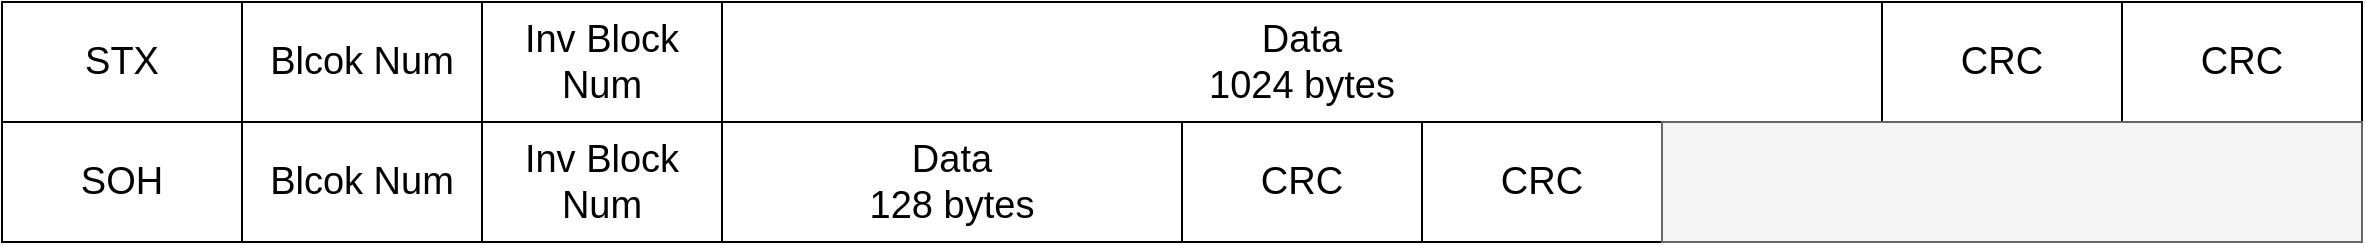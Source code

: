 <mxfile>
    <diagram id="Tgi8ksahgy7pFNZKKF0Z" name="Page-1">
        <mxGraphModel dx="1044" dy="739" grid="0" gridSize="10" guides="1" tooltips="1" connect="1" arrows="1" fold="1" page="0" pageScale="1" pageWidth="1600" pageHeight="1200" math="0" shadow="0">
            <root>
                <mxCell id="0"/>
                <mxCell id="1" parent="0"/>
                <mxCell id="2" value="STX" style="rounded=0;whiteSpace=wrap;html=1;fontSize=19;" vertex="1" parent="1">
                    <mxGeometry x="410" y="470" width="120" height="60" as="geometry"/>
                </mxCell>
                <mxCell id="3" value="SOH" style="rounded=0;whiteSpace=wrap;html=1;fontSize=19;" vertex="1" parent="1">
                    <mxGeometry x="410" y="530" width="120" height="60" as="geometry"/>
                </mxCell>
                <mxCell id="5" value="Blcok Num" style="rounded=0;whiteSpace=wrap;html=1;fontSize=19;" vertex="1" parent="1">
                    <mxGeometry x="530" y="470" width="120" height="60" as="geometry"/>
                </mxCell>
                <mxCell id="6" value="Blcok Num" style="rounded=0;whiteSpace=wrap;html=1;fontSize=19;" vertex="1" parent="1">
                    <mxGeometry x="530" y="530" width="120" height="60" as="geometry"/>
                </mxCell>
                <mxCell id="7" value="Inv Block Num" style="rounded=0;whiteSpace=wrap;html=1;fontSize=19;" vertex="1" parent="1">
                    <mxGeometry x="650" y="470" width="120" height="60" as="geometry"/>
                </mxCell>
                <mxCell id="8" value="Inv Block Num" style="rounded=0;whiteSpace=wrap;html=1;fontSize=19;" vertex="1" parent="1">
                    <mxGeometry x="650" y="530" width="120" height="60" as="geometry"/>
                </mxCell>
                <mxCell id="9" value="Data&lt;div&gt;1024 bytes&lt;/div&gt;" style="rounded=0;whiteSpace=wrap;html=1;fontSize=19;" vertex="1" parent="1">
                    <mxGeometry x="770" y="470" width="580" height="60" as="geometry"/>
                </mxCell>
                <mxCell id="10" value="Data&lt;div&gt;128 bytes&lt;/div&gt;" style="rounded=0;whiteSpace=wrap;html=1;fontSize=19;" vertex="1" parent="1">
                    <mxGeometry x="770" y="530" width="230" height="60" as="geometry"/>
                </mxCell>
                <mxCell id="11" value="CRC" style="rounded=0;whiteSpace=wrap;html=1;fontSize=19;" vertex="1" parent="1">
                    <mxGeometry x="1350" y="470" width="120" height="60" as="geometry"/>
                </mxCell>
                <mxCell id="12" value="CRC" style="rounded=0;whiteSpace=wrap;html=1;fontSize=19;" vertex="1" parent="1">
                    <mxGeometry x="1470" y="470" width="120" height="60" as="geometry"/>
                </mxCell>
                <mxCell id="13" value="CRC" style="rounded=0;whiteSpace=wrap;html=1;fontSize=19;" vertex="1" parent="1">
                    <mxGeometry x="1120" y="530" width="120" height="60" as="geometry"/>
                </mxCell>
                <mxCell id="14" value="CRC" style="rounded=0;whiteSpace=wrap;html=1;fontSize=19;" vertex="1" parent="1">
                    <mxGeometry x="1000" y="530" width="120" height="60" as="geometry"/>
                </mxCell>
                <mxCell id="15" value="" style="rounded=0;whiteSpace=wrap;html=1;fillColor=#f5f5f5;fontColor=#333333;strokeColor=#666666;fontSize=19;" vertex="1" parent="1">
                    <mxGeometry x="1240" y="530" width="350" height="60" as="geometry"/>
                </mxCell>
            </root>
        </mxGraphModel>
    </diagram>
</mxfile>
